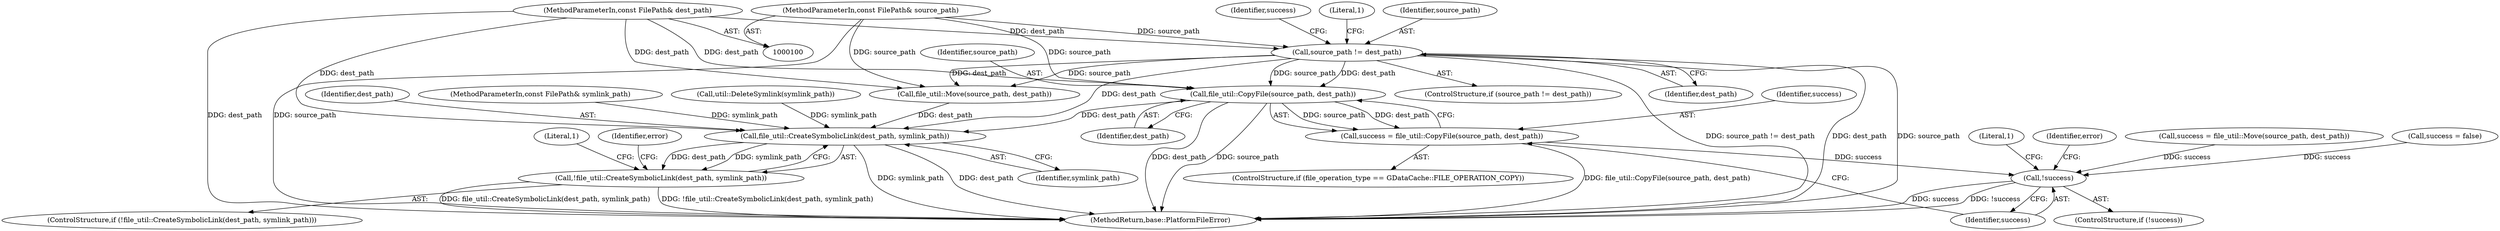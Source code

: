 digraph "0_Chrome_baef1ffd73db183ca50c854e1779ed7f6e5100a8_1@API" {
"1000132" [label="(Call,file_util::CopyFile(source_path, dest_path))"];
"1000108" [label="(Call,source_path != dest_path)"];
"1000101" [label="(MethodParameterIn,const FilePath& source_path)"];
"1000102" [label="(MethodParameterIn,const FilePath& dest_path)"];
"1000130" [label="(Call,success = file_util::CopyFile(source_path, dest_path))"];
"1000136" [label="(Call,!success)"];
"1000223" [label="(Call,file_util::CreateSymbolicLink(dest_path, symlink_path))"];
"1000222" [label="(Call,!file_util::CreateSymbolicLink(dest_path, symlink_path))"];
"1000224" [label="(Identifier,dest_path)"];
"1000133" [label="(Identifier,source_path)"];
"1000258" [label="(MethodReturn,base::PlatformFileError)"];
"1000114" [label="(Identifier,success)"];
"1000137" [label="(Identifier,success)"];
"1000141" [label="(Identifier,error)"];
"1000134" [label="(Identifier,dest_path)"];
"1000184" [label="(Literal,1)"];
"1000120" [label="(Call,success = file_util::Move(source_path, dest_path))"];
"1000110" [label="(Identifier,dest_path)"];
"1000108" [label="(Call,source_path != dest_path)"];
"1000126" [label="(ControlStructure,if (file_operation_type == GDataCache::FILE_OPERATION_COPY))"];
"1000130" [label="(Call,success = file_util::CopyFile(source_path, dest_path))"];
"1000229" [label="(Identifier,error)"];
"1000248" [label="(Literal,1)"];
"1000107" [label="(ControlStructure,if (source_path != dest_path))"];
"1000135" [label="(ControlStructure,if (!success))"];
"1000101" [label="(MethodParameterIn,const FilePath& source_path)"];
"1000221" [label="(ControlStructure,if (!file_util::CreateSymbolicLink(dest_path, symlink_path)))"];
"1000102" [label="(MethodParameterIn,const FilePath& dest_path)"];
"1000113" [label="(Call,success = false)"];
"1000109" [label="(Identifier,source_path)"];
"1000132" [label="(Call,file_util::CopyFile(source_path, dest_path))"];
"1000223" [label="(Call,file_util::CreateSymbolicLink(dest_path, symlink_path))"];
"1000122" [label="(Call,file_util::Move(source_path, dest_path))"];
"1000104" [label="(MethodParameterIn,const FilePath& symlink_path)"];
"1000225" [label="(Identifier,symlink_path)"];
"1000193" [label="(Call,util::DeleteSymlink(symlink_path))"];
"1000131" [label="(Identifier,success)"];
"1000167" [label="(Literal,1)"];
"1000222" [label="(Call,!file_util::CreateSymbolicLink(dest_path, symlink_path))"];
"1000136" [label="(Call,!success)"];
"1000132" -> "1000130"  [label="AST: "];
"1000132" -> "1000134"  [label="CFG: "];
"1000133" -> "1000132"  [label="AST: "];
"1000134" -> "1000132"  [label="AST: "];
"1000130" -> "1000132"  [label="CFG: "];
"1000132" -> "1000258"  [label="DDG: dest_path"];
"1000132" -> "1000258"  [label="DDG: source_path"];
"1000132" -> "1000130"  [label="DDG: source_path"];
"1000132" -> "1000130"  [label="DDG: dest_path"];
"1000108" -> "1000132"  [label="DDG: source_path"];
"1000108" -> "1000132"  [label="DDG: dest_path"];
"1000101" -> "1000132"  [label="DDG: source_path"];
"1000102" -> "1000132"  [label="DDG: dest_path"];
"1000132" -> "1000223"  [label="DDG: dest_path"];
"1000108" -> "1000107"  [label="AST: "];
"1000108" -> "1000110"  [label="CFG: "];
"1000109" -> "1000108"  [label="AST: "];
"1000110" -> "1000108"  [label="AST: "];
"1000114" -> "1000108"  [label="CFG: "];
"1000184" -> "1000108"  [label="CFG: "];
"1000108" -> "1000258"  [label="DDG: source_path != dest_path"];
"1000108" -> "1000258"  [label="DDG: dest_path"];
"1000108" -> "1000258"  [label="DDG: source_path"];
"1000101" -> "1000108"  [label="DDG: source_path"];
"1000102" -> "1000108"  [label="DDG: dest_path"];
"1000108" -> "1000122"  [label="DDG: source_path"];
"1000108" -> "1000122"  [label="DDG: dest_path"];
"1000108" -> "1000223"  [label="DDG: dest_path"];
"1000101" -> "1000100"  [label="AST: "];
"1000101" -> "1000258"  [label="DDG: source_path"];
"1000101" -> "1000122"  [label="DDG: source_path"];
"1000102" -> "1000100"  [label="AST: "];
"1000102" -> "1000258"  [label="DDG: dest_path"];
"1000102" -> "1000122"  [label="DDG: dest_path"];
"1000102" -> "1000223"  [label="DDG: dest_path"];
"1000130" -> "1000126"  [label="AST: "];
"1000131" -> "1000130"  [label="AST: "];
"1000137" -> "1000130"  [label="CFG: "];
"1000130" -> "1000258"  [label="DDG: file_util::CopyFile(source_path, dest_path)"];
"1000130" -> "1000136"  [label="DDG: success"];
"1000136" -> "1000135"  [label="AST: "];
"1000136" -> "1000137"  [label="CFG: "];
"1000137" -> "1000136"  [label="AST: "];
"1000141" -> "1000136"  [label="CFG: "];
"1000167" -> "1000136"  [label="CFG: "];
"1000136" -> "1000258"  [label="DDG: !success"];
"1000136" -> "1000258"  [label="DDG: success"];
"1000113" -> "1000136"  [label="DDG: success"];
"1000120" -> "1000136"  [label="DDG: success"];
"1000223" -> "1000222"  [label="AST: "];
"1000223" -> "1000225"  [label="CFG: "];
"1000224" -> "1000223"  [label="AST: "];
"1000225" -> "1000223"  [label="AST: "];
"1000222" -> "1000223"  [label="CFG: "];
"1000223" -> "1000258"  [label="DDG: symlink_path"];
"1000223" -> "1000258"  [label="DDG: dest_path"];
"1000223" -> "1000222"  [label="DDG: dest_path"];
"1000223" -> "1000222"  [label="DDG: symlink_path"];
"1000122" -> "1000223"  [label="DDG: dest_path"];
"1000193" -> "1000223"  [label="DDG: symlink_path"];
"1000104" -> "1000223"  [label="DDG: symlink_path"];
"1000222" -> "1000221"  [label="AST: "];
"1000229" -> "1000222"  [label="CFG: "];
"1000248" -> "1000222"  [label="CFG: "];
"1000222" -> "1000258"  [label="DDG: file_util::CreateSymbolicLink(dest_path, symlink_path)"];
"1000222" -> "1000258"  [label="DDG: !file_util::CreateSymbolicLink(dest_path, symlink_path)"];
}
